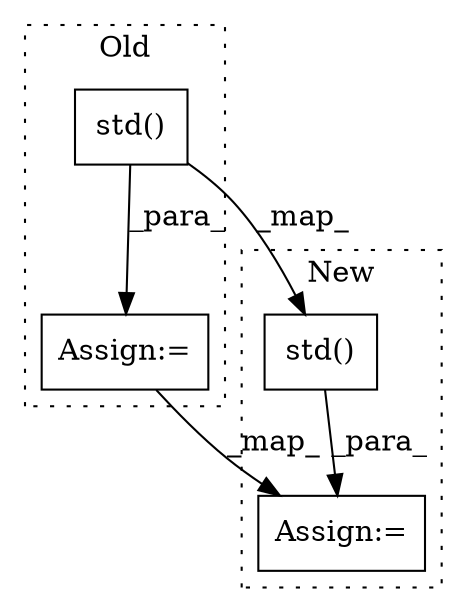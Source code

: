 digraph G {
subgraph cluster0 {
1 [label="std()" a="75" s="7239" l="12" shape="box"];
3 [label="Assign:=" a="68" s="7236" l="3" shape="box"];
label = "Old";
style="dotted";
}
subgraph cluster1 {
2 [label="std()" a="75" s="7048" l="12" shape="box"];
4 [label="Assign:=" a="68" s="7045" l="3" shape="box"];
label = "New";
style="dotted";
}
1 -> 3 [label="_para_"];
1 -> 2 [label="_map_"];
2 -> 4 [label="_para_"];
3 -> 4 [label="_map_"];
}